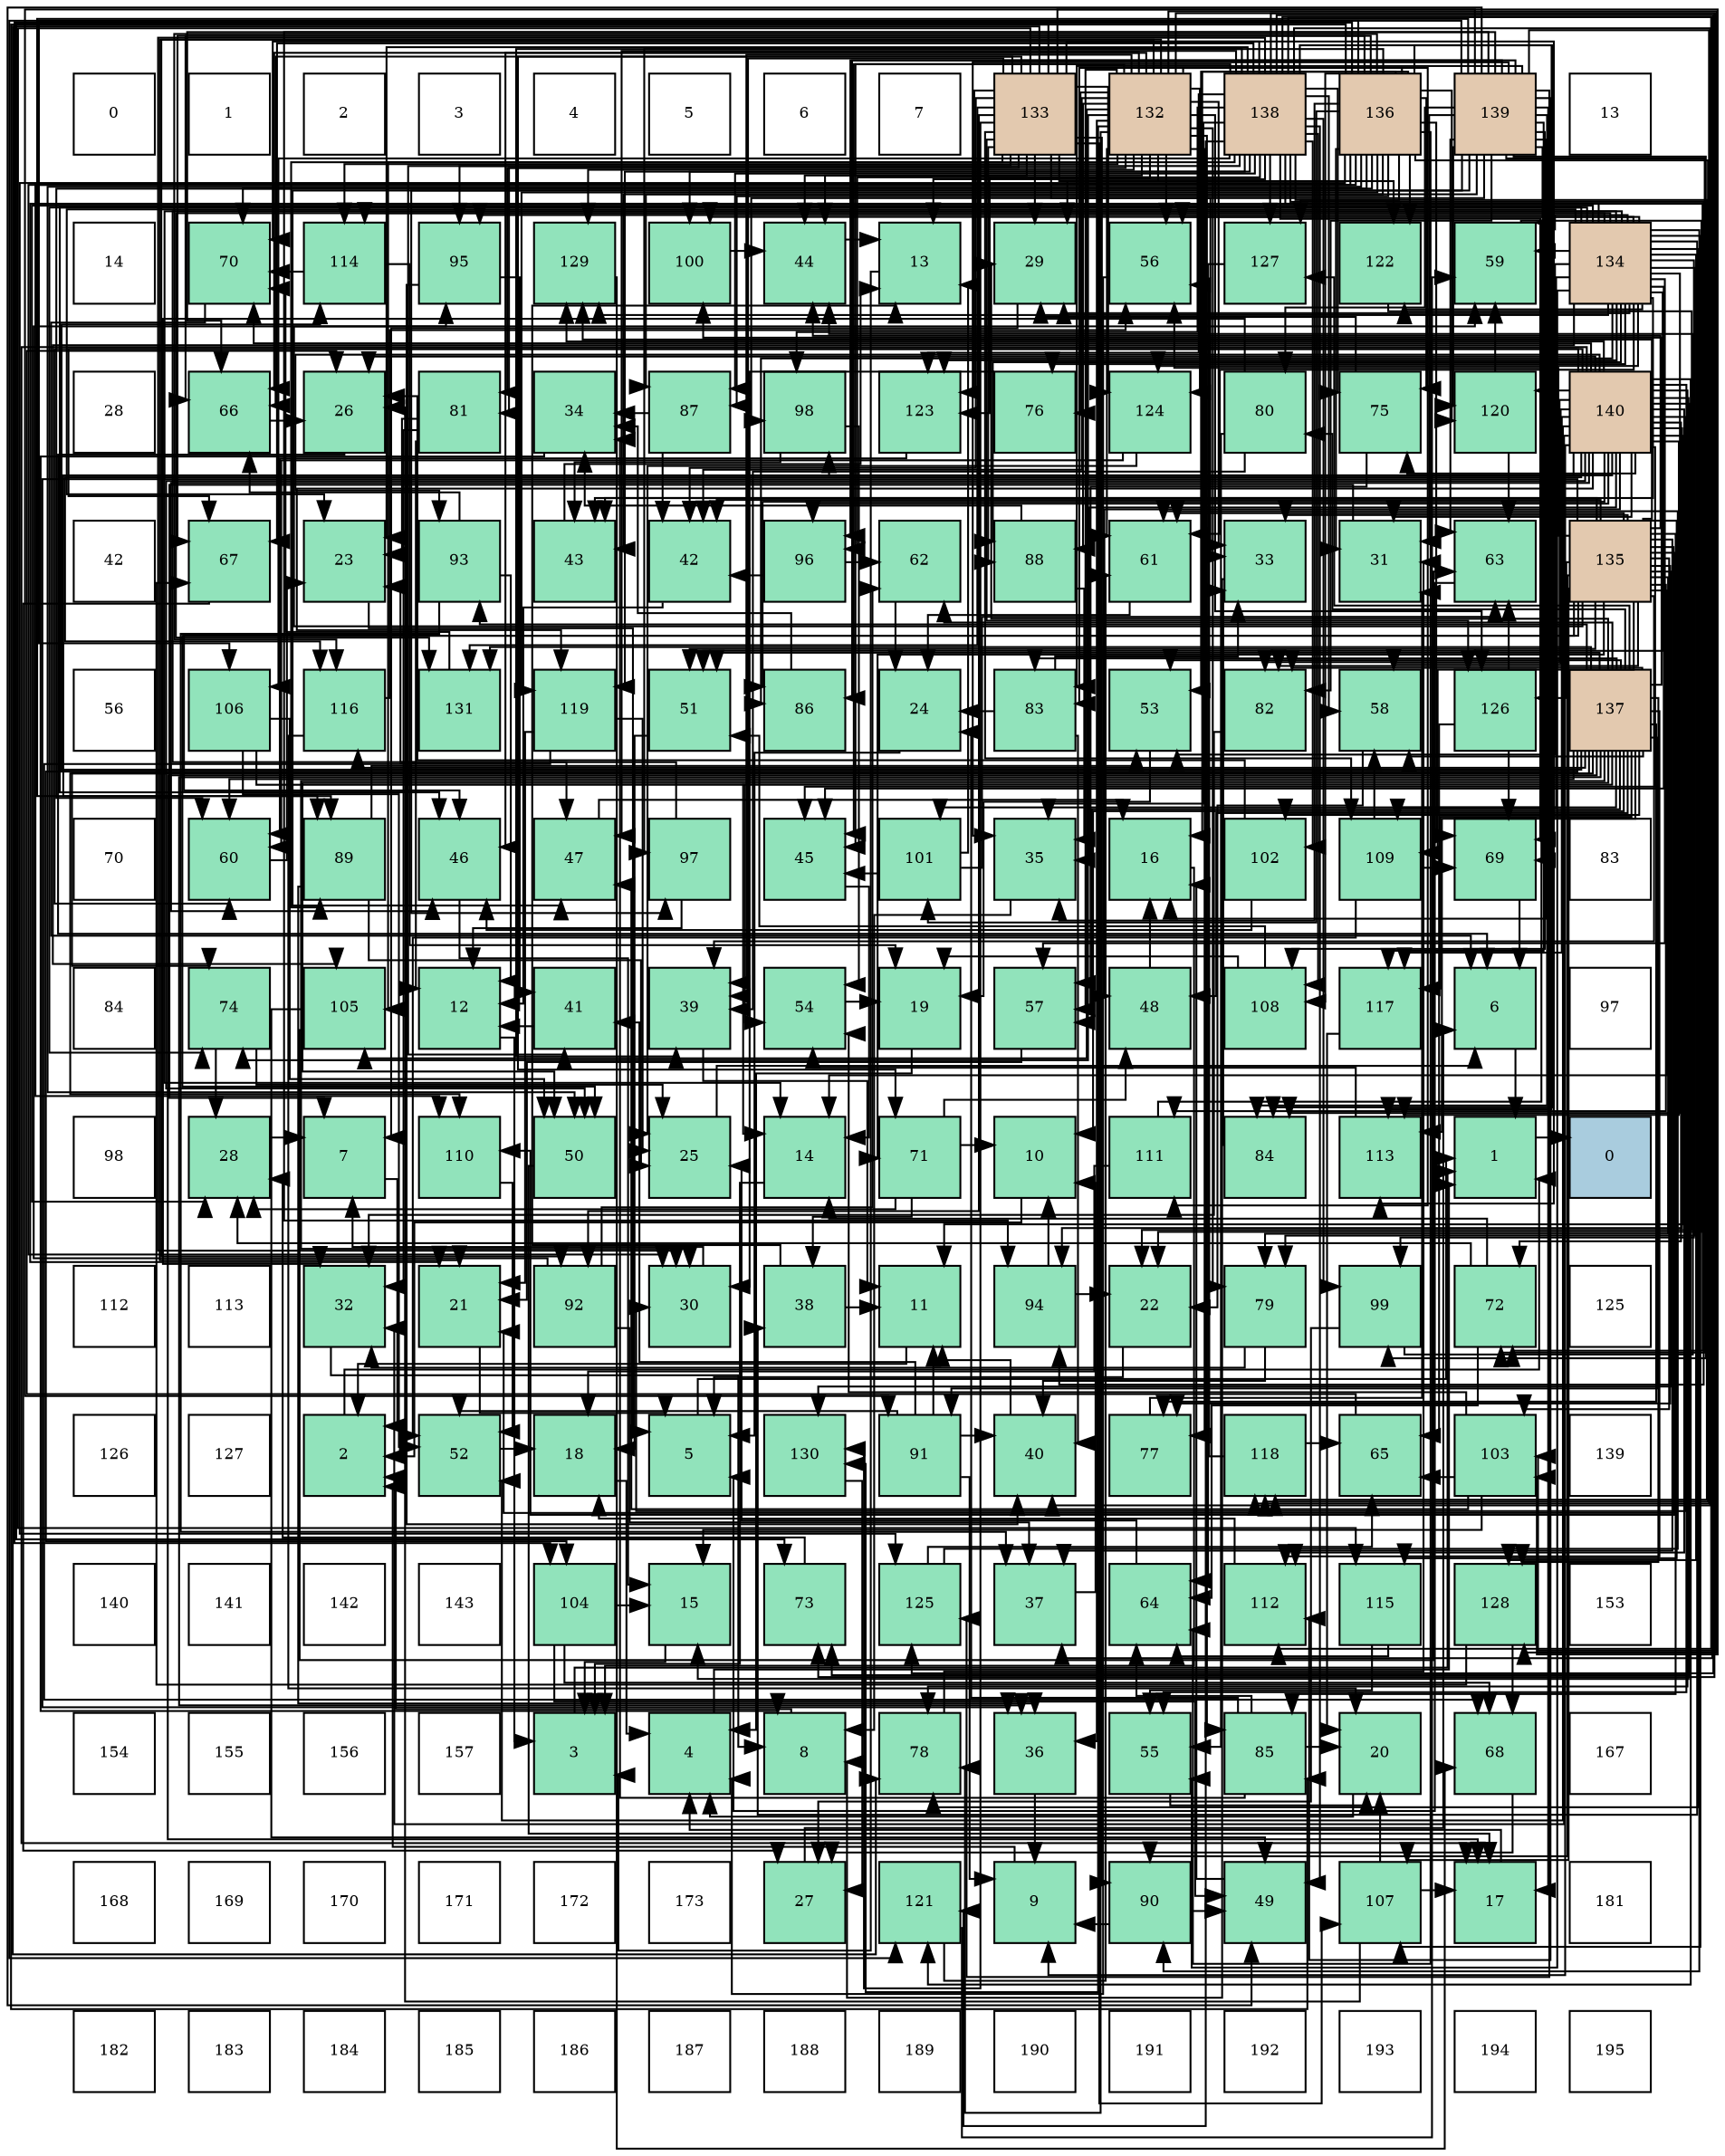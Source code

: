digraph layout{
 rankdir=TB;
 splines=ortho;
 node [style=filled shape=square fixedsize=true width=0.6];
0[label="0", fontsize=8, fillcolor="#ffffff"];
1[label="1", fontsize=8, fillcolor="#ffffff"];
2[label="2", fontsize=8, fillcolor="#ffffff"];
3[label="3", fontsize=8, fillcolor="#ffffff"];
4[label="4", fontsize=8, fillcolor="#ffffff"];
5[label="5", fontsize=8, fillcolor="#ffffff"];
6[label="6", fontsize=8, fillcolor="#ffffff"];
7[label="7", fontsize=8, fillcolor="#ffffff"];
8[label="133", fontsize=8, fillcolor="#e3c9af"];
9[label="132", fontsize=8, fillcolor="#e3c9af"];
10[label="138", fontsize=8, fillcolor="#e3c9af"];
11[label="136", fontsize=8, fillcolor="#e3c9af"];
12[label="139", fontsize=8, fillcolor="#e3c9af"];
13[label="13", fontsize=8, fillcolor="#ffffff"];
14[label="14", fontsize=8, fillcolor="#ffffff"];
15[label="70", fontsize=8, fillcolor="#91e3bb"];
16[label="114", fontsize=8, fillcolor="#91e3bb"];
17[label="95", fontsize=8, fillcolor="#91e3bb"];
18[label="129", fontsize=8, fillcolor="#91e3bb"];
19[label="100", fontsize=8, fillcolor="#91e3bb"];
20[label="44", fontsize=8, fillcolor="#91e3bb"];
21[label="13", fontsize=8, fillcolor="#91e3bb"];
22[label="29", fontsize=8, fillcolor="#91e3bb"];
23[label="56", fontsize=8, fillcolor="#91e3bb"];
24[label="127", fontsize=8, fillcolor="#91e3bb"];
25[label="122", fontsize=8, fillcolor="#91e3bb"];
26[label="59", fontsize=8, fillcolor="#91e3bb"];
27[label="134", fontsize=8, fillcolor="#e3c9af"];
28[label="28", fontsize=8, fillcolor="#ffffff"];
29[label="66", fontsize=8, fillcolor="#91e3bb"];
30[label="26", fontsize=8, fillcolor="#91e3bb"];
31[label="81", fontsize=8, fillcolor="#91e3bb"];
32[label="34", fontsize=8, fillcolor="#91e3bb"];
33[label="87", fontsize=8, fillcolor="#91e3bb"];
34[label="98", fontsize=8, fillcolor="#91e3bb"];
35[label="123", fontsize=8, fillcolor="#91e3bb"];
36[label="76", fontsize=8, fillcolor="#91e3bb"];
37[label="124", fontsize=8, fillcolor="#91e3bb"];
38[label="80", fontsize=8, fillcolor="#91e3bb"];
39[label="75", fontsize=8, fillcolor="#91e3bb"];
40[label="120", fontsize=8, fillcolor="#91e3bb"];
41[label="140", fontsize=8, fillcolor="#e3c9af"];
42[label="42", fontsize=8, fillcolor="#ffffff"];
43[label="67", fontsize=8, fillcolor="#91e3bb"];
44[label="23", fontsize=8, fillcolor="#91e3bb"];
45[label="93", fontsize=8, fillcolor="#91e3bb"];
46[label="43", fontsize=8, fillcolor="#91e3bb"];
47[label="42", fontsize=8, fillcolor="#91e3bb"];
48[label="96", fontsize=8, fillcolor="#91e3bb"];
49[label="62", fontsize=8, fillcolor="#91e3bb"];
50[label="88", fontsize=8, fillcolor="#91e3bb"];
51[label="61", fontsize=8, fillcolor="#91e3bb"];
52[label="33", fontsize=8, fillcolor="#91e3bb"];
53[label="31", fontsize=8, fillcolor="#91e3bb"];
54[label="63", fontsize=8, fillcolor="#91e3bb"];
55[label="135", fontsize=8, fillcolor="#e3c9af"];
56[label="56", fontsize=8, fillcolor="#ffffff"];
57[label="106", fontsize=8, fillcolor="#91e3bb"];
58[label="116", fontsize=8, fillcolor="#91e3bb"];
59[label="131", fontsize=8, fillcolor="#91e3bb"];
60[label="119", fontsize=8, fillcolor="#91e3bb"];
61[label="51", fontsize=8, fillcolor="#91e3bb"];
62[label="86", fontsize=8, fillcolor="#91e3bb"];
63[label="24", fontsize=8, fillcolor="#91e3bb"];
64[label="83", fontsize=8, fillcolor="#91e3bb"];
65[label="53", fontsize=8, fillcolor="#91e3bb"];
66[label="82", fontsize=8, fillcolor="#91e3bb"];
67[label="58", fontsize=8, fillcolor="#91e3bb"];
68[label="126", fontsize=8, fillcolor="#91e3bb"];
69[label="137", fontsize=8, fillcolor="#e3c9af"];
70[label="70", fontsize=8, fillcolor="#ffffff"];
71[label="60", fontsize=8, fillcolor="#91e3bb"];
72[label="89", fontsize=8, fillcolor="#91e3bb"];
73[label="46", fontsize=8, fillcolor="#91e3bb"];
74[label="47", fontsize=8, fillcolor="#91e3bb"];
75[label="97", fontsize=8, fillcolor="#91e3bb"];
76[label="45", fontsize=8, fillcolor="#91e3bb"];
77[label="101", fontsize=8, fillcolor="#91e3bb"];
78[label="35", fontsize=8, fillcolor="#91e3bb"];
79[label="16", fontsize=8, fillcolor="#91e3bb"];
80[label="102", fontsize=8, fillcolor="#91e3bb"];
81[label="109", fontsize=8, fillcolor="#91e3bb"];
82[label="69", fontsize=8, fillcolor="#91e3bb"];
83[label="83", fontsize=8, fillcolor="#ffffff"];
84[label="84", fontsize=8, fillcolor="#ffffff"];
85[label="74", fontsize=8, fillcolor="#91e3bb"];
86[label="105", fontsize=8, fillcolor="#91e3bb"];
87[label="12", fontsize=8, fillcolor="#91e3bb"];
88[label="41", fontsize=8, fillcolor="#91e3bb"];
89[label="39", fontsize=8, fillcolor="#91e3bb"];
90[label="54", fontsize=8, fillcolor="#91e3bb"];
91[label="19", fontsize=8, fillcolor="#91e3bb"];
92[label="57", fontsize=8, fillcolor="#91e3bb"];
93[label="48", fontsize=8, fillcolor="#91e3bb"];
94[label="108", fontsize=8, fillcolor="#91e3bb"];
95[label="117", fontsize=8, fillcolor="#91e3bb"];
96[label="6", fontsize=8, fillcolor="#91e3bb"];
97[label="97", fontsize=8, fillcolor="#ffffff"];
98[label="98", fontsize=8, fillcolor="#ffffff"];
99[label="28", fontsize=8, fillcolor="#91e3bb"];
100[label="7", fontsize=8, fillcolor="#91e3bb"];
101[label="110", fontsize=8, fillcolor="#91e3bb"];
102[label="50", fontsize=8, fillcolor="#91e3bb"];
103[label="25", fontsize=8, fillcolor="#91e3bb"];
104[label="14", fontsize=8, fillcolor="#91e3bb"];
105[label="71", fontsize=8, fillcolor="#91e3bb"];
106[label="10", fontsize=8, fillcolor="#91e3bb"];
107[label="111", fontsize=8, fillcolor="#91e3bb"];
108[label="84", fontsize=8, fillcolor="#91e3bb"];
109[label="113", fontsize=8, fillcolor="#91e3bb"];
110[label="1", fontsize=8, fillcolor="#91e3bb"];
111[label="0", fontsize=8, fillcolor="#a9ccde"];
112[label="112", fontsize=8, fillcolor="#ffffff"];
113[label="113", fontsize=8, fillcolor="#ffffff"];
114[label="32", fontsize=8, fillcolor="#91e3bb"];
115[label="21", fontsize=8, fillcolor="#91e3bb"];
116[label="92", fontsize=8, fillcolor="#91e3bb"];
117[label="30", fontsize=8, fillcolor="#91e3bb"];
118[label="38", fontsize=8, fillcolor="#91e3bb"];
119[label="11", fontsize=8, fillcolor="#91e3bb"];
120[label="94", fontsize=8, fillcolor="#91e3bb"];
121[label="22", fontsize=8, fillcolor="#91e3bb"];
122[label="79", fontsize=8, fillcolor="#91e3bb"];
123[label="99", fontsize=8, fillcolor="#91e3bb"];
124[label="72", fontsize=8, fillcolor="#91e3bb"];
125[label="125", fontsize=8, fillcolor="#ffffff"];
126[label="126", fontsize=8, fillcolor="#ffffff"];
127[label="127", fontsize=8, fillcolor="#ffffff"];
128[label="2", fontsize=8, fillcolor="#91e3bb"];
129[label="52", fontsize=8, fillcolor="#91e3bb"];
130[label="18", fontsize=8, fillcolor="#91e3bb"];
131[label="5", fontsize=8, fillcolor="#91e3bb"];
132[label="130", fontsize=8, fillcolor="#91e3bb"];
133[label="91", fontsize=8, fillcolor="#91e3bb"];
134[label="40", fontsize=8, fillcolor="#91e3bb"];
135[label="77", fontsize=8, fillcolor="#91e3bb"];
136[label="118", fontsize=8, fillcolor="#91e3bb"];
137[label="65", fontsize=8, fillcolor="#91e3bb"];
138[label="103", fontsize=8, fillcolor="#91e3bb"];
139[label="139", fontsize=8, fillcolor="#ffffff"];
140[label="140", fontsize=8, fillcolor="#ffffff"];
141[label="141", fontsize=8, fillcolor="#ffffff"];
142[label="142", fontsize=8, fillcolor="#ffffff"];
143[label="143", fontsize=8, fillcolor="#ffffff"];
144[label="104", fontsize=8, fillcolor="#91e3bb"];
145[label="15", fontsize=8, fillcolor="#91e3bb"];
146[label="73", fontsize=8, fillcolor="#91e3bb"];
147[label="125", fontsize=8, fillcolor="#91e3bb"];
148[label="37", fontsize=8, fillcolor="#91e3bb"];
149[label="64", fontsize=8, fillcolor="#91e3bb"];
150[label="112", fontsize=8, fillcolor="#91e3bb"];
151[label="115", fontsize=8, fillcolor="#91e3bb"];
152[label="128", fontsize=8, fillcolor="#91e3bb"];
153[label="153", fontsize=8, fillcolor="#ffffff"];
154[label="154", fontsize=8, fillcolor="#ffffff"];
155[label="155", fontsize=8, fillcolor="#ffffff"];
156[label="156", fontsize=8, fillcolor="#ffffff"];
157[label="157", fontsize=8, fillcolor="#ffffff"];
158[label="3", fontsize=8, fillcolor="#91e3bb"];
159[label="4", fontsize=8, fillcolor="#91e3bb"];
160[label="8", fontsize=8, fillcolor="#91e3bb"];
161[label="78", fontsize=8, fillcolor="#91e3bb"];
162[label="36", fontsize=8, fillcolor="#91e3bb"];
163[label="55", fontsize=8, fillcolor="#91e3bb"];
164[label="85", fontsize=8, fillcolor="#91e3bb"];
165[label="20", fontsize=8, fillcolor="#91e3bb"];
166[label="68", fontsize=8, fillcolor="#91e3bb"];
167[label="167", fontsize=8, fillcolor="#ffffff"];
168[label="168", fontsize=8, fillcolor="#ffffff"];
169[label="169", fontsize=8, fillcolor="#ffffff"];
170[label="170", fontsize=8, fillcolor="#ffffff"];
171[label="171", fontsize=8, fillcolor="#ffffff"];
172[label="172", fontsize=8, fillcolor="#ffffff"];
173[label="173", fontsize=8, fillcolor="#ffffff"];
174[label="27", fontsize=8, fillcolor="#91e3bb"];
175[label="121", fontsize=8, fillcolor="#91e3bb"];
176[label="9", fontsize=8, fillcolor="#91e3bb"];
177[label="90", fontsize=8, fillcolor="#91e3bb"];
178[label="49", fontsize=8, fillcolor="#91e3bb"];
179[label="107", fontsize=8, fillcolor="#91e3bb"];
180[label="17", fontsize=8, fillcolor="#91e3bb"];
181[label="181", fontsize=8, fillcolor="#ffffff"];
182[label="182", fontsize=8, fillcolor="#ffffff"];
183[label="183", fontsize=8, fillcolor="#ffffff"];
184[label="184", fontsize=8, fillcolor="#ffffff"];
185[label="185", fontsize=8, fillcolor="#ffffff"];
186[label="186", fontsize=8, fillcolor="#ffffff"];
187[label="187", fontsize=8, fillcolor="#ffffff"];
188[label="188", fontsize=8, fillcolor="#ffffff"];
189[label="189", fontsize=8, fillcolor="#ffffff"];
190[label="190", fontsize=8, fillcolor="#ffffff"];
191[label="191", fontsize=8, fillcolor="#ffffff"];
192[label="192", fontsize=8, fillcolor="#ffffff"];
193[label="193", fontsize=8, fillcolor="#ffffff"];
194[label="194", fontsize=8, fillcolor="#ffffff"];
195[label="195", fontsize=8, fillcolor="#ffffff"];
edge [constraint=false, style=vis];110 -> 111;
128 -> 110;
158 -> 110;
159 -> 110;
131 -> 110;
96 -> 110;
100 -> 128;
160 -> 128;
176 -> 128;
106 -> 128;
119 -> 128;
87 -> 158;
21 -> 158;
104 -> 158;
145 -> 158;
79 -> 158;
180 -> 159;
130 -> 159;
91 -> 159;
165 -> 159;
115 -> 131;
121 -> 131;
44 -> 131;
63 -> 131;
103 -> 96;
30 -> 96;
174 -> 96;
99 -> 100;
22 -> 100;
117 -> 100;
53 -> 100;
114 -> 160;
52 -> 160;
32 -> 160;
78 -> 160;
162 -> 176;
148 -> 106;
118 -> 119;
118 -> 21;
89 -> 119;
134 -> 119;
88 -> 87;
47 -> 87;
46 -> 21;
20 -> 21;
76 -> 104;
73 -> 145;
74 -> 79;
93 -> 79;
178 -> 79;
102 -> 180;
61 -> 130;
129 -> 130;
65 -> 91;
90 -> 91;
163 -> 165;
23 -> 159;
92 -> 115;
67 -> 121;
26 -> 121;
71 -> 44;
51 -> 63;
49 -> 63;
54 -> 131;
149 -> 103;
137 -> 30;
29 -> 30;
43 -> 174;
166 -> 174;
82 -> 96;
15 -> 96;
105 -> 106;
105 -> 99;
105 -> 118;
105 -> 93;
124 -> 104;
124 -> 99;
124 -> 149;
146 -> 99;
85 -> 103;
85 -> 99;
39 -> 22;
39 -> 92;
36 -> 117;
135 -> 53;
161 -> 53;
122 -> 114;
122 -> 134;
38 -> 114;
38 -> 89;
38 -> 163;
31 -> 87;
31 -> 44;
31 -> 114;
66 -> 114;
64 -> 63;
64 -> 52;
64 -> 134;
108 -> 52;
164 -> 165;
164 -> 63;
164 -> 32;
164 -> 149;
62 -> 32;
33 -> 32;
33 -> 47;
50 -> 32;
50 -> 78;
72 -> 103;
72 -> 162;
72 -> 65;
177 -> 176;
177 -> 178;
133 -> 176;
133 -> 119;
133 -> 134;
133 -> 88;
133 -> 129;
116 -> 148;
116 -> 26;
116 -> 49;
45 -> 87;
45 -> 148;
45 -> 29;
120 -> 106;
120 -> 121;
17 -> 134;
17 -> 88;
48 -> 47;
48 -> 49;
75 -> 87;
75 -> 44;
34 -> 46;
34 -> 90;
123 -> 174;
123 -> 20;
19 -> 20;
77 -> 21;
77 -> 76;
77 -> 54;
80 -> 30;
80 -> 73;
138 -> 145;
138 -> 74;
138 -> 90;
138 -> 137;
144 -> 145;
144 -> 178;
144 -> 166;
86 -> 178;
86 -> 54;
57 -> 102;
57 -> 129;
57 -> 90;
179 -> 180;
179 -> 165;
179 -> 30;
94 -> 91;
94 -> 61;
81 -> 129;
81 -> 67;
81 -> 82;
101 -> 129;
107 -> 130;
107 -> 26;
150 -> 130;
109 -> 90;
16 -> 91;
16 -> 15;
151 -> 163;
151 -> 149;
58 -> 165;
58 -> 23;
95 -> 165;
136 -> 23;
136 -> 137;
60 -> 115;
60 -> 103;
60 -> 166;
40 -> 26;
40 -> 54;
175 -> 26;
175 -> 51;
25 -> 121;
35 -> 71;
37 -> 103;
37 -> 71;
147 -> 51;
147 -> 137;
68 -> 54;
68 -> 137;
68 -> 82;
24 -> 149;
152 -> 43;
152 -> 166;
18 -> 166;
132 -> 174;
59 -> 15;
9 -> 115;
9 -> 22;
9 -> 52;
9 -> 162;
9 -> 89;
9 -> 47;
9 -> 20;
9 -> 76;
9 -> 73;
9 -> 23;
9 -> 92;
9 -> 51;
9 -> 29;
9 -> 85;
9 -> 36;
9 -> 135;
9 -> 161;
9 -> 122;
9 -> 31;
9 -> 164;
9 -> 50;
9 -> 116;
9 -> 138;
9 -> 86;
9 -> 107;
9 -> 16;
9 -> 35;
9 -> 37;
9 -> 68;
9 -> 152;
9 -> 18;
9 -> 132;
8 -> 22;
8 -> 52;
8 -> 89;
8 -> 47;
8 -> 20;
8 -> 29;
8 -> 105;
8 -> 161;
8 -> 31;
8 -> 164;
8 -> 50;
8 -> 177;
8 -> 116;
8 -> 17;
8 -> 138;
8 -> 86;
8 -> 179;
8 -> 81;
8 -> 109;
8 -> 151;
8 -> 25;
8 -> 35;
8 -> 37;
8 -> 68;
8 -> 132;
8 -> 59;
27 -> 104;
27 -> 115;
27 -> 44;
27 -> 99;
27 -> 22;
27 -> 118;
27 -> 46;
27 -> 76;
27 -> 73;
27 -> 74;
27 -> 61;
27 -> 65;
27 -> 163;
27 -> 23;
27 -> 92;
27 -> 26;
27 -> 51;
27 -> 85;
27 -> 36;
27 -> 161;
27 -> 122;
27 -> 108;
27 -> 62;
27 -> 50;
27 -> 177;
27 -> 17;
27 -> 123;
27 -> 19;
27 -> 86;
27 -> 179;
27 -> 81;
27 -> 16;
27 -> 25;
27 -> 35;
27 -> 37;
27 -> 152;
27 -> 18;
27 -> 59;
55 -> 104;
55 -> 115;
55 -> 52;
55 -> 162;
55 -> 148;
55 -> 89;
55 -> 47;
55 -> 46;
55 -> 20;
55 -> 73;
55 -> 102;
55 -> 61;
55 -> 23;
55 -> 51;
55 -> 105;
55 -> 135;
55 -> 122;
55 -> 66;
55 -> 164;
55 -> 177;
55 -> 17;
55 -> 138;
55 -> 179;
55 -> 81;
55 -> 101;
55 -> 107;
55 -> 151;
55 -> 68;
55 -> 18;
55 -> 132;
11 -> 79;
11 -> 117;
11 -> 53;
11 -> 78;
11 -> 46;
11 -> 102;
11 -> 65;
11 -> 71;
11 -> 149;
11 -> 29;
11 -> 43;
11 -> 82;
11 -> 15;
11 -> 146;
11 -> 39;
11 -> 64;
11 -> 33;
11 -> 75;
11 -> 77;
11 -> 144;
11 -> 94;
11 -> 101;
11 -> 109;
11 -> 58;
11 -> 136;
11 -> 60;
11 -> 40;
11 -> 175;
11 -> 25;
11 -> 147;
11 -> 24;
69 -> 106;
69 -> 104;
69 -> 180;
69 -> 22;
69 -> 117;
69 -> 162;
69 -> 93;
69 -> 102;
69 -> 61;
69 -> 65;
69 -> 92;
69 -> 67;
69 -> 71;
69 -> 49;
69 -> 85;
69 -> 135;
69 -> 38;
69 -> 66;
69 -> 64;
69 -> 133;
69 -> 45;
69 -> 19;
69 -> 77;
69 -> 80;
69 -> 144;
69 -> 101;
69 -> 150;
69 -> 109;
69 -> 16;
69 -> 58;
69 -> 95;
69 -> 24;
69 -> 152;
69 -> 59;
10 -> 21;
10 -> 44;
10 -> 117;
10 -> 78;
10 -> 148;
10 -> 89;
10 -> 134;
10 -> 88;
10 -> 76;
10 -> 74;
10 -> 178;
10 -> 67;
10 -> 43;
10 -> 82;
10 -> 15;
10 -> 124;
10 -> 146;
10 -> 39;
10 -> 108;
10 -> 33;
10 -> 72;
10 -> 120;
10 -> 48;
10 -> 34;
10 -> 123;
10 -> 19;
10 -> 80;
10 -> 57;
10 -> 94;
10 -> 150;
10 -> 136;
10 -> 60;
10 -> 175;
10 -> 35;
10 -> 147;
10 -> 24;
12 -> 79;
12 -> 180;
12 -> 53;
12 -> 78;
12 -> 74;
12 -> 178;
12 -> 54;
12 -> 29;
12 -> 82;
12 -> 124;
12 -> 38;
12 -> 66;
12 -> 64;
12 -> 108;
12 -> 62;
12 -> 33;
12 -> 72;
12 -> 133;
12 -> 120;
12 -> 48;
12 -> 75;
12 -> 34;
12 -> 123;
12 -> 57;
12 -> 94;
12 -> 150;
12 -> 95;
12 -> 136;
12 -> 40;
12 -> 147;
41 -> 176;
41 -> 119;
41 -> 145;
41 -> 180;
41 -> 30;
41 -> 117;
41 -> 53;
41 -> 114;
41 -> 78;
41 -> 76;
41 -> 73;
41 -> 93;
41 -> 102;
41 -> 129;
41 -> 163;
41 -> 67;
41 -> 71;
41 -> 43;
41 -> 15;
41 -> 124;
41 -> 146;
41 -> 39;
41 -> 161;
41 -> 66;
41 -> 62;
41 -> 72;
41 -> 45;
41 -> 120;
41 -> 48;
41 -> 34;
41 -> 150;
41 -> 109;
41 -> 58;
41 -> 95;
41 -> 60;
41 -> 40;
41 -> 175;
41 -> 18;
edge [constraint=true, style=invis];
0 -> 14 -> 28 -> 42 -> 56 -> 70 -> 84 -> 98 -> 112 -> 126 -> 140 -> 154 -> 168 -> 182;
1 -> 15 -> 29 -> 43 -> 57 -> 71 -> 85 -> 99 -> 113 -> 127 -> 141 -> 155 -> 169 -> 183;
2 -> 16 -> 30 -> 44 -> 58 -> 72 -> 86 -> 100 -> 114 -> 128 -> 142 -> 156 -> 170 -> 184;
3 -> 17 -> 31 -> 45 -> 59 -> 73 -> 87 -> 101 -> 115 -> 129 -> 143 -> 157 -> 171 -> 185;
4 -> 18 -> 32 -> 46 -> 60 -> 74 -> 88 -> 102 -> 116 -> 130 -> 144 -> 158 -> 172 -> 186;
5 -> 19 -> 33 -> 47 -> 61 -> 75 -> 89 -> 103 -> 117 -> 131 -> 145 -> 159 -> 173 -> 187;
6 -> 20 -> 34 -> 48 -> 62 -> 76 -> 90 -> 104 -> 118 -> 132 -> 146 -> 160 -> 174 -> 188;
7 -> 21 -> 35 -> 49 -> 63 -> 77 -> 91 -> 105 -> 119 -> 133 -> 147 -> 161 -> 175 -> 189;
8 -> 22 -> 36 -> 50 -> 64 -> 78 -> 92 -> 106 -> 120 -> 134 -> 148 -> 162 -> 176 -> 190;
9 -> 23 -> 37 -> 51 -> 65 -> 79 -> 93 -> 107 -> 121 -> 135 -> 149 -> 163 -> 177 -> 191;
10 -> 24 -> 38 -> 52 -> 66 -> 80 -> 94 -> 108 -> 122 -> 136 -> 150 -> 164 -> 178 -> 192;
11 -> 25 -> 39 -> 53 -> 67 -> 81 -> 95 -> 109 -> 123 -> 137 -> 151 -> 165 -> 179 -> 193;
12 -> 26 -> 40 -> 54 -> 68 -> 82 -> 96 -> 110 -> 124 -> 138 -> 152 -> 166 -> 180 -> 194;
13 -> 27 -> 41 -> 55 -> 69 -> 83 -> 97 -> 111 -> 125 -> 139 -> 153 -> 167 -> 181 -> 195;
rank = same {0 -> 1 -> 2 -> 3 -> 4 -> 5 -> 6 -> 7 -> 8 -> 9 -> 10 -> 11 -> 12 -> 13};
rank = same {14 -> 15 -> 16 -> 17 -> 18 -> 19 -> 20 -> 21 -> 22 -> 23 -> 24 -> 25 -> 26 -> 27};
rank = same {28 -> 29 -> 30 -> 31 -> 32 -> 33 -> 34 -> 35 -> 36 -> 37 -> 38 -> 39 -> 40 -> 41};
rank = same {42 -> 43 -> 44 -> 45 -> 46 -> 47 -> 48 -> 49 -> 50 -> 51 -> 52 -> 53 -> 54 -> 55};
rank = same {56 -> 57 -> 58 -> 59 -> 60 -> 61 -> 62 -> 63 -> 64 -> 65 -> 66 -> 67 -> 68 -> 69};
rank = same {70 -> 71 -> 72 -> 73 -> 74 -> 75 -> 76 -> 77 -> 78 -> 79 -> 80 -> 81 -> 82 -> 83};
rank = same {84 -> 85 -> 86 -> 87 -> 88 -> 89 -> 90 -> 91 -> 92 -> 93 -> 94 -> 95 -> 96 -> 97};
rank = same {98 -> 99 -> 100 -> 101 -> 102 -> 103 -> 104 -> 105 -> 106 -> 107 -> 108 -> 109 -> 110 -> 111};
rank = same {112 -> 113 -> 114 -> 115 -> 116 -> 117 -> 118 -> 119 -> 120 -> 121 -> 122 -> 123 -> 124 -> 125};
rank = same {126 -> 127 -> 128 -> 129 -> 130 -> 131 -> 132 -> 133 -> 134 -> 135 -> 136 -> 137 -> 138 -> 139};
rank = same {140 -> 141 -> 142 -> 143 -> 144 -> 145 -> 146 -> 147 -> 148 -> 149 -> 150 -> 151 -> 152 -> 153};
rank = same {154 -> 155 -> 156 -> 157 -> 158 -> 159 -> 160 -> 161 -> 162 -> 163 -> 164 -> 165 -> 166 -> 167};
rank = same {168 -> 169 -> 170 -> 171 -> 172 -> 173 -> 174 -> 175 -> 176 -> 177 -> 178 -> 179 -> 180 -> 181};
rank = same {182 -> 183 -> 184 -> 185 -> 186 -> 187 -> 188 -> 189 -> 190 -> 191 -> 192 -> 193 -> 194 -> 195};
}